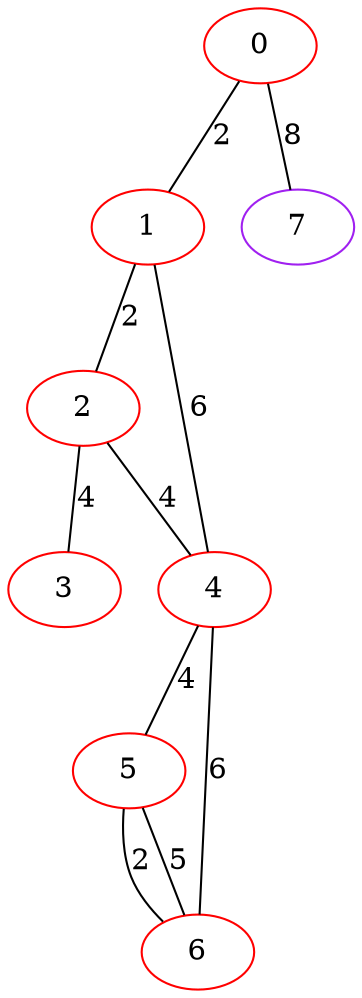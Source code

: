 graph "" {
0 [color=red, weight=1];
1 [color=red, weight=1];
2 [color=red, weight=1];
3 [color=red, weight=1];
4 [color=red, weight=1];
5 [color=red, weight=1];
6 [color=red, weight=1];
7 [color=purple, weight=4];
0 -- 1  [key=0, label=2];
0 -- 7  [key=0, label=8];
1 -- 2  [key=0, label=2];
1 -- 4  [key=0, label=6];
2 -- 3  [key=0, label=4];
2 -- 4  [key=0, label=4];
4 -- 5  [key=0, label=4];
4 -- 6  [key=0, label=6];
5 -- 6  [key=0, label=2];
5 -- 6  [key=1, label=5];
}
